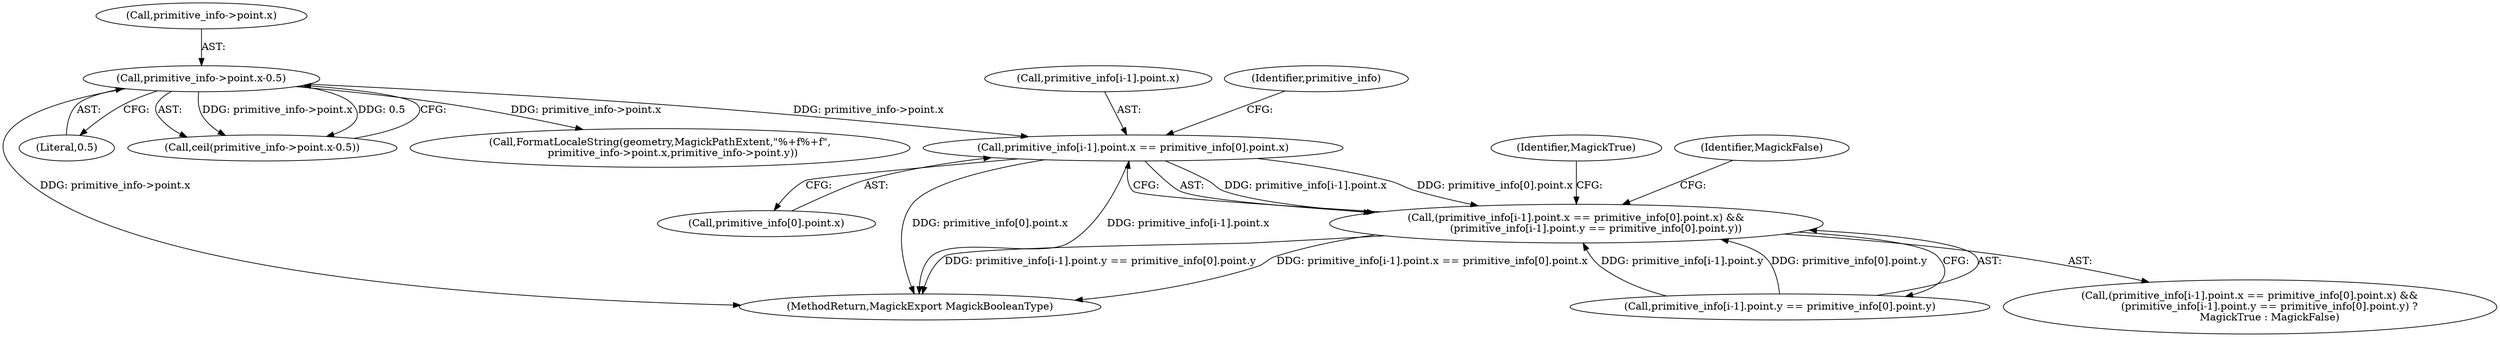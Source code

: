 digraph "0_ImageMagick_726812fa2fa7ce16bcf58f6e115f65427a1c0950_2@array" {
"1001480" [label="(Call,primitive_info[i-1].point.x == primitive_info[0].point.x)"];
"1000200" [label="(Call,primitive_info->point.x-0.5)"];
"1001479" [label="(Call,(primitive_info[i-1].point.x == primitive_info[0].point.x) &&\n            (primitive_info[i-1].point.y == primitive_info[0].point.y))"];
"1001514" [label="(Identifier,MagickTrue)"];
"1001490" [label="(Call,primitive_info[0].point.x)"];
"1001300" [label="(Call,FormatLocaleString(geometry,MagickPathExtent,\"%+f%+f\",\n        primitive_info->point.x,primitive_info->point.y))"];
"1000201" [label="(Call,primitive_info->point.x)"];
"1001515" [label="(Identifier,MagickFalse)"];
"1000206" [label="(Literal,0.5)"];
"1001478" [label="(Call,(primitive_info[i-1].point.x == primitive_info[0].point.x) &&\n            (primitive_info[i-1].point.y == primitive_info[0].point.y) ?\n            MagickTrue : MagickFalse)"];
"1001480" [label="(Call,primitive_info[i-1].point.x == primitive_info[0].point.x)"];
"1001481" [label="(Call,primitive_info[i-1].point.x)"];
"1000200" [label="(Call,primitive_info->point.x-0.5)"];
"1001629" [label="(MethodReturn,MagickExport MagickBooleanType)"];
"1001501" [label="(Identifier,primitive_info)"];
"1001497" [label="(Call,primitive_info[i-1].point.y == primitive_info[0].point.y)"];
"1000199" [label="(Call,ceil(primitive_info->point.x-0.5))"];
"1001479" [label="(Call,(primitive_info[i-1].point.x == primitive_info[0].point.x) &&\n            (primitive_info[i-1].point.y == primitive_info[0].point.y))"];
"1001480" -> "1001479"  [label="AST: "];
"1001480" -> "1001490"  [label="CFG: "];
"1001481" -> "1001480"  [label="AST: "];
"1001490" -> "1001480"  [label="AST: "];
"1001501" -> "1001480"  [label="CFG: "];
"1001479" -> "1001480"  [label="CFG: "];
"1001480" -> "1001629"  [label="DDG: primitive_info[0].point.x"];
"1001480" -> "1001629"  [label="DDG: primitive_info[i-1].point.x"];
"1001480" -> "1001479"  [label="DDG: primitive_info[i-1].point.x"];
"1001480" -> "1001479"  [label="DDG: primitive_info[0].point.x"];
"1000200" -> "1001480"  [label="DDG: primitive_info->point.x"];
"1000200" -> "1000199"  [label="AST: "];
"1000200" -> "1000206"  [label="CFG: "];
"1000201" -> "1000200"  [label="AST: "];
"1000206" -> "1000200"  [label="AST: "];
"1000199" -> "1000200"  [label="CFG: "];
"1000200" -> "1001629"  [label="DDG: primitive_info->point.x"];
"1000200" -> "1000199"  [label="DDG: primitive_info->point.x"];
"1000200" -> "1000199"  [label="DDG: 0.5"];
"1000200" -> "1001300"  [label="DDG: primitive_info->point.x"];
"1001479" -> "1001478"  [label="AST: "];
"1001479" -> "1001497"  [label="CFG: "];
"1001497" -> "1001479"  [label="AST: "];
"1001514" -> "1001479"  [label="CFG: "];
"1001515" -> "1001479"  [label="CFG: "];
"1001479" -> "1001629"  [label="DDG: primitive_info[i-1].point.y == primitive_info[0].point.y"];
"1001479" -> "1001629"  [label="DDG: primitive_info[i-1].point.x == primitive_info[0].point.x"];
"1001497" -> "1001479"  [label="DDG: primitive_info[i-1].point.y"];
"1001497" -> "1001479"  [label="DDG: primitive_info[0].point.y"];
}
